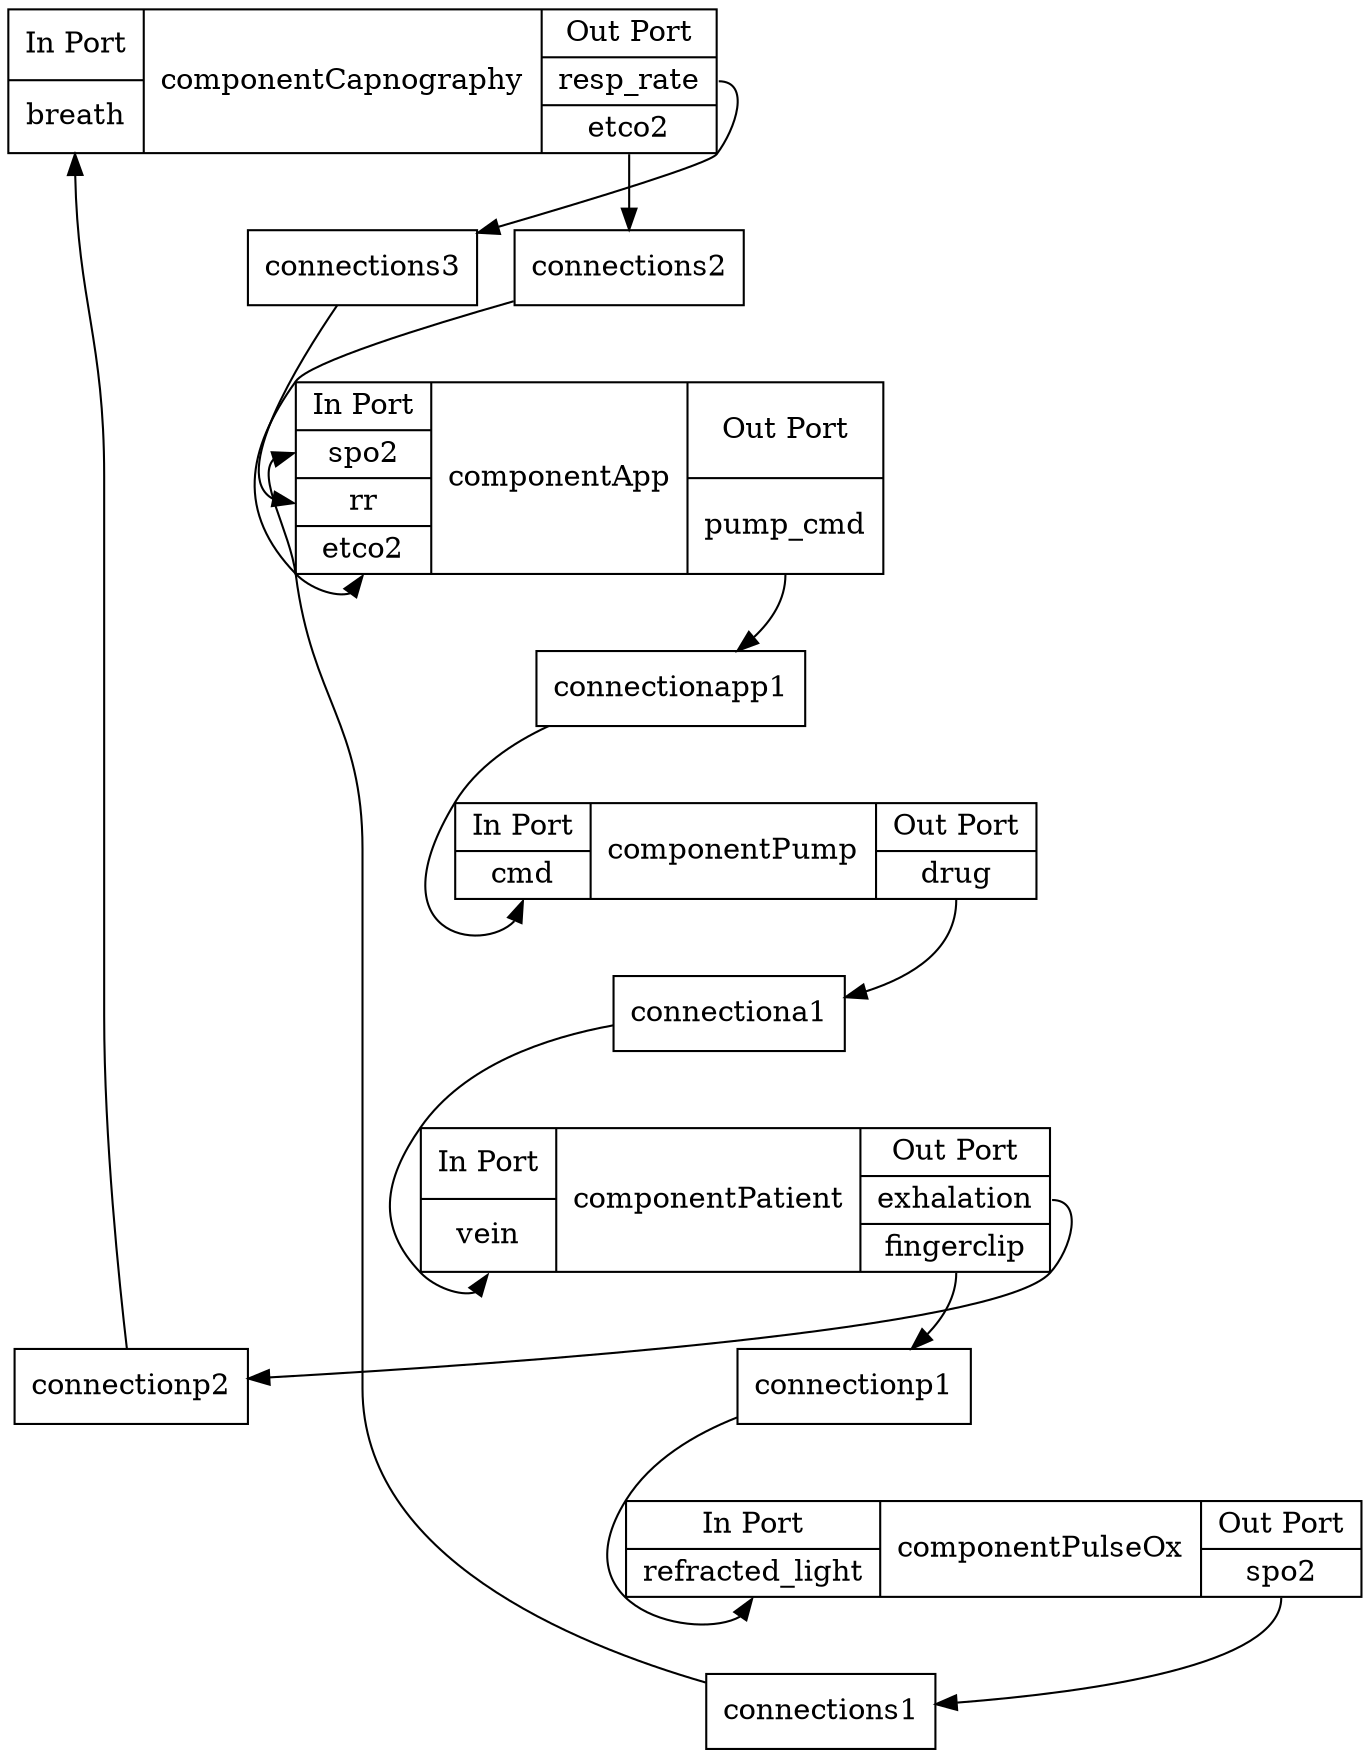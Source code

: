 strict digraph G {
  Capnography [ label="{In Port|<breath>breath} |component
Capnography|{Out Port|<resp_rate>resp_rate|<etco2>etco2} " shape="record" ];
  PulseOx [ label="{In Port|<refracted_light>refracted_light} |component
PulseOx|{Out Port|<spo2>spo2} " shape="record" ];
  App [ label="{In Port|<spo2>spo2|<rr>rr|<etco2>etco2} |component
App|{Out Port|<pump_cmd>pump_cmd} " shape="record" ];
  Pump [ label="{In Port|<cmd>cmd} |component
Pump|{Out Port|<drug>drug} " shape="record" ];
  Patient [ label="{In Port|<vein>vein} |component
Patient|{Out Port|<exhalation>exhalation|<fingerclip>fingerclip} " shape="record" ];
  app1 [ label="connection
app1" shape="record" ];
  s3 [ label="connection
s3" shape="record" ];
  a1 [ label="connection
a1" shape="record" ];
  s2 [ label="connection
s2" shape="record" ];
  p2 [ label="connection
p2" shape="record" ];
  s1 [ label="connection
s1" shape="record" ];
  p1 [ label="connection
p1" shape="record" ];
  App -> app1 [ tailport="pump_cmd" ];
  app1 -> Pump [ headport="cmd" ];
  Capnography -> s3 [ tailport="resp_rate" ];
  s3 -> App [ headport="rr" ];
  Pump -> a1 [ tailport="drug" ];
  a1 -> Patient [ headport="vein" ];
  Capnography -> s2 [ tailport="etco2" ];
  s2 -> App [ headport="etco2" ];
  Patient -> p2 [ tailport="exhalation" ];
  p2 -> Capnography [ headport="breath" ];
  PulseOx -> s1 [ tailport="spo2" ];
  s1 -> App [ headport="spo2" ];
  Patient -> p1 [ tailport="fingerclip" ];
  p1 -> PulseOx [ headport="refracted_light" ];
}
